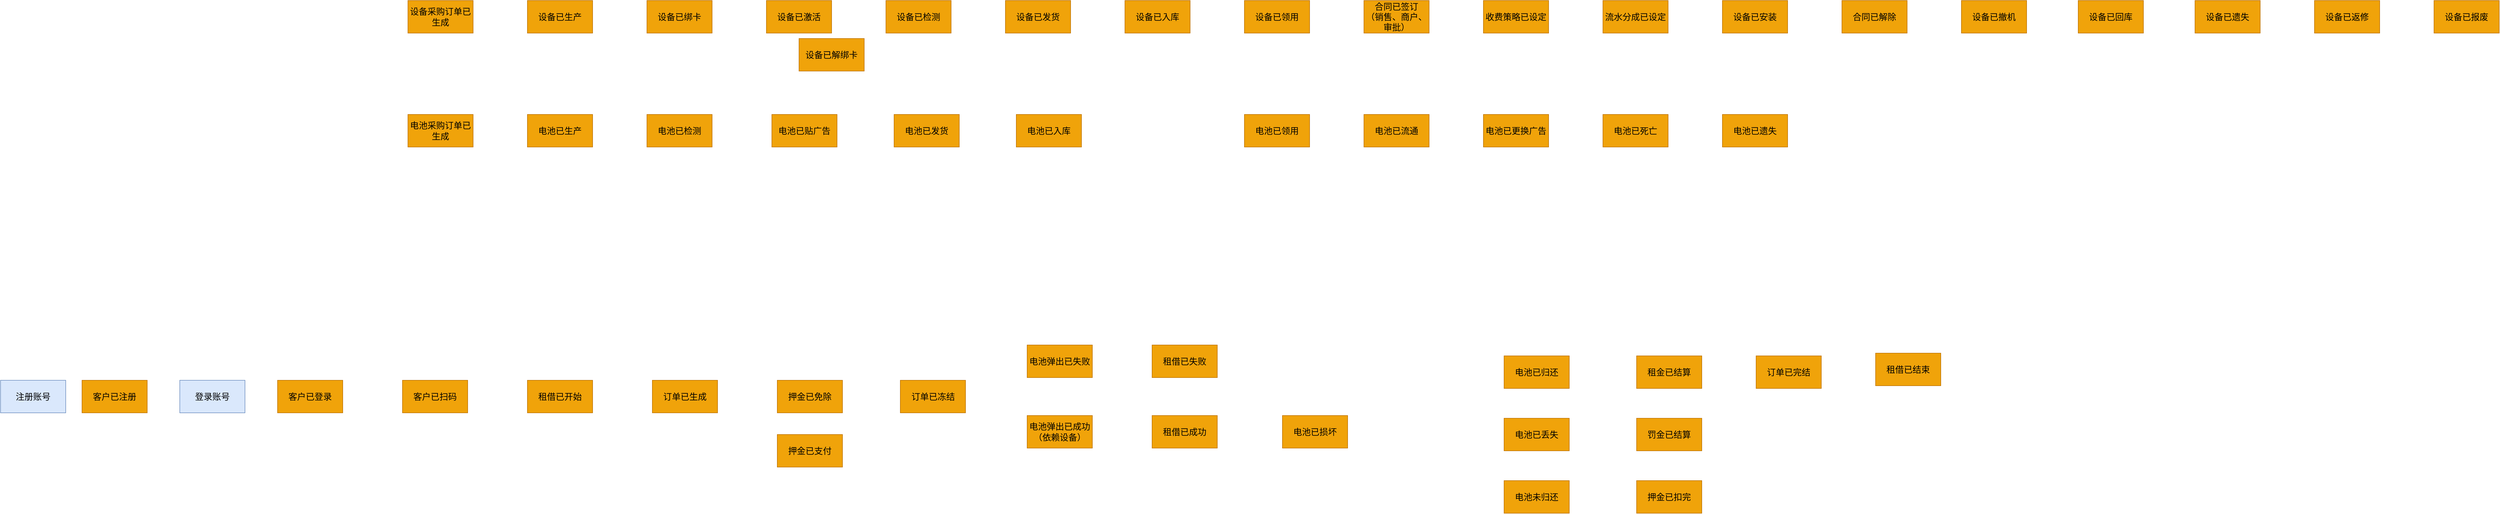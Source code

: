 <mxfile version="12.3.8" type="github" pages="1">
  <diagram id="PaWVrE_bjgCVeMJHbKoL" name="Page-1">
    <mxGraphModel dx="3877" dy="749" grid="1" gridSize="10" guides="1" tooltips="1" connect="1" arrows="1" fold="1" page="1" pageScale="1" pageWidth="827" pageHeight="1169" math="0" shadow="0">
      <root>
        <mxCell id="0"/>
        <mxCell id="1" parent="0"/>
        <mxCell id="Uv2NzFDJamYf4xEThqLQ-1" value="设备已发货" style="rounded=0;whiteSpace=wrap;html=1;fillColor=#f0a30a;strokeColor=#BD7000;fontColor=#000000;fontSize=16;" parent="1" vertex="1">
          <mxGeometry x="130" y="170" width="120" height="60" as="geometry"/>
        </mxCell>
        <mxCell id="qlIPXGJpVj5MMrCKtFdA-2" value="设备已检测" style="rounded=0;whiteSpace=wrap;html=1;strokeColor=#BD7000;fillColor=#f0a30a;fontSize=16;" parent="1" vertex="1">
          <mxGeometry x="-90" y="170" width="120" height="60" as="geometry"/>
        </mxCell>
        <mxCell id="qlIPXGJpVj5MMrCKtFdA-3" value="设备已激活" style="rounded=0;whiteSpace=wrap;html=1;strokeColor=#BD7000;fillColor=#f0a30a;fontSize=16;" parent="1" vertex="1">
          <mxGeometry x="-310" y="170" width="120" height="60" as="geometry"/>
        </mxCell>
        <mxCell id="qlIPXGJpVj5MMrCKtFdA-4" value="设备已解绑卡" style="rounded=0;whiteSpace=wrap;html=1;strokeColor=#BD7000;fillColor=#f0a30a;fontSize=16;" parent="1" vertex="1">
          <mxGeometry x="-250" y="240" width="120" height="60" as="geometry"/>
        </mxCell>
        <mxCell id="qlIPXGJpVj5MMrCKtFdA-5" value="设备已绑卡" style="rounded=0;whiteSpace=wrap;html=1;strokeColor=#BD7000;fillColor=#f0a30a;fontSize=16;" parent="1" vertex="1">
          <mxGeometry x="-530" y="170" width="120" height="60" as="geometry"/>
        </mxCell>
        <mxCell id="qlIPXGJpVj5MMrCKtFdA-6" value="设备已生产" style="rounded=0;whiteSpace=wrap;html=1;strokeColor=#BD7000;fillColor=#f0a30a;fontSize=16;" parent="1" vertex="1">
          <mxGeometry x="-750" y="170" width="120" height="60" as="geometry"/>
        </mxCell>
        <mxCell id="qlIPXGJpVj5MMrCKtFdA-7" value="设备采购订单已生成" style="rounded=0;whiteSpace=wrap;html=1;strokeColor=#BD7000;fillColor=#f0a30a;fontSize=16;" parent="1" vertex="1">
          <mxGeometry x="-970" y="170" width="120" height="60" as="geometry"/>
        </mxCell>
        <mxCell id="qlIPXGJpVj5MMrCKtFdA-8" value="电池采购订单已生成" style="rounded=0;whiteSpace=wrap;html=1;strokeColor=#BD7000;fillColor=#f0a30a;fontSize=16;" parent="1" vertex="1">
          <mxGeometry x="-970" y="380" width="120" height="60" as="geometry"/>
        </mxCell>
        <mxCell id="qlIPXGJpVj5MMrCKtFdA-9" value="电池已生产" style="rounded=0;whiteSpace=wrap;html=1;strokeColor=#BD7000;fillColor=#f0a30a;fontSize=16;" parent="1" vertex="1">
          <mxGeometry x="-750" y="380" width="120" height="60" as="geometry"/>
        </mxCell>
        <mxCell id="qlIPXGJpVj5MMrCKtFdA-10" value="电池已检测" style="rounded=0;whiteSpace=wrap;html=1;strokeColor=#BD7000;fillColor=#f0a30a;fontSize=16;" parent="1" vertex="1">
          <mxGeometry x="-530" y="380" width="120" height="60" as="geometry"/>
        </mxCell>
        <mxCell id="qlIPXGJpVj5MMrCKtFdA-11" value="电池已贴广告" style="rounded=0;whiteSpace=wrap;html=1;strokeColor=#BD7000;fillColor=#f0a30a;fontSize=16;" parent="1" vertex="1">
          <mxGeometry x="-300" y="380" width="120" height="60" as="geometry"/>
        </mxCell>
        <mxCell id="qlIPXGJpVj5MMrCKtFdA-12" value="电池已发货" style="rounded=0;whiteSpace=wrap;html=1;strokeColor=#BD7000;fillColor=#f0a30a;fontSize=16;" parent="1" vertex="1">
          <mxGeometry x="-75" y="380" width="120" height="60" as="geometry"/>
        </mxCell>
        <mxCell id="qlIPXGJpVj5MMrCKtFdA-13" value="设备已入库" style="rounded=0;whiteSpace=wrap;html=1;fillColor=#f0a30a;strokeColor=#BD7000;fontColor=#000000;fontSize=16;" parent="1" vertex="1">
          <mxGeometry x="350" y="170" width="120" height="60" as="geometry"/>
        </mxCell>
        <mxCell id="qlIPXGJpVj5MMrCKtFdA-14" value="电池已入库" style="rounded=0;whiteSpace=wrap;html=1;fillColor=#f0a30a;strokeColor=#BD7000;fontColor=#000000;fontSize=16;" parent="1" vertex="1">
          <mxGeometry x="150" y="380" width="120" height="60" as="geometry"/>
        </mxCell>
        <mxCell id="qlIPXGJpVj5MMrCKtFdA-15" value="设备已领用" style="rounded=0;whiteSpace=wrap;html=1;fillColor=#f0a30a;strokeColor=#BD7000;fontColor=#000000;fontSize=16;" parent="1" vertex="1">
          <mxGeometry x="570" y="170" width="120" height="60" as="geometry"/>
        </mxCell>
        <mxCell id="qlIPXGJpVj5MMrCKtFdA-16" value="电池已领用" style="rounded=0;whiteSpace=wrap;html=1;fillColor=#f0a30a;strokeColor=#BD7000;fontColor=#000000;fontSize=16;" parent="1" vertex="1">
          <mxGeometry x="570" y="380" width="120" height="60" as="geometry"/>
        </mxCell>
        <mxCell id="qlIPXGJpVj5MMrCKtFdA-17" value="合同已签订&lt;br&gt;（销售、商户、审批）" style="rounded=0;whiteSpace=wrap;html=1;fillColor=#f0a30a;strokeColor=#BD7000;fontColor=#000000;fontSize=16;" parent="1" vertex="1">
          <mxGeometry x="790" y="170" width="120" height="60" as="geometry"/>
        </mxCell>
        <mxCell id="qlIPXGJpVj5MMrCKtFdA-18" value="电池已流通" style="rounded=0;whiteSpace=wrap;html=1;fillColor=#f0a30a;strokeColor=#BD7000;fontColor=#000000;fontSize=16;" parent="1" vertex="1">
          <mxGeometry x="790" y="380" width="120" height="60" as="geometry"/>
        </mxCell>
        <mxCell id="qlIPXGJpVj5MMrCKtFdA-19" value="电池已死亡" style="rounded=0;whiteSpace=wrap;html=1;fillColor=#f0a30a;strokeColor=#BD7000;fontColor=#000000;fontSize=16;" parent="1" vertex="1">
          <mxGeometry x="1230" y="380" width="120" height="60" as="geometry"/>
        </mxCell>
        <mxCell id="qlIPXGJpVj5MMrCKtFdA-20" value="电池已遗失" style="rounded=0;whiteSpace=wrap;html=1;fillColor=#f0a30a;strokeColor=#BD7000;fontColor=#000000;fontSize=16;" parent="1" vertex="1">
          <mxGeometry x="1450" y="380" width="120" height="60" as="geometry"/>
        </mxCell>
        <mxCell id="qlIPXGJpVj5MMrCKtFdA-21" value="收费策略已设定" style="rounded=0;whiteSpace=wrap;html=1;fillColor=#f0a30a;strokeColor=#BD7000;fontColor=#000000;fontSize=16;" parent="1" vertex="1">
          <mxGeometry x="1010" y="170" width="120" height="60" as="geometry"/>
        </mxCell>
        <mxCell id="qlIPXGJpVj5MMrCKtFdA-22" value="流水分成已设定" style="rounded=0;whiteSpace=wrap;html=1;fillColor=#f0a30a;strokeColor=#BD7000;fontColor=#000000;fontSize=16;" parent="1" vertex="1">
          <mxGeometry x="1230" y="170" width="120" height="60" as="geometry"/>
        </mxCell>
        <mxCell id="qlIPXGJpVj5MMrCKtFdA-23" value="合同已解除" style="rounded=0;whiteSpace=wrap;html=1;fillColor=#f0a30a;strokeColor=#BD7000;fontColor=#000000;fontSize=16;" parent="1" vertex="1">
          <mxGeometry x="1670" y="170" width="120" height="60" as="geometry"/>
        </mxCell>
        <mxCell id="qlIPXGJpVj5MMrCKtFdA-24" value="设备已撤机" style="rounded=0;whiteSpace=wrap;html=1;fillColor=#f0a30a;strokeColor=#BD7000;fontColor=#000000;fontSize=16;" parent="1" vertex="1">
          <mxGeometry x="1890" y="170" width="120" height="60" as="geometry"/>
        </mxCell>
        <mxCell id="qlIPXGJpVj5MMrCKtFdA-25" value="设备已遗失" style="rounded=0;whiteSpace=wrap;html=1;fillColor=#f0a30a;strokeColor=#BD7000;fontColor=#000000;fontSize=16;" parent="1" vertex="1">
          <mxGeometry x="2320" y="170" width="120" height="60" as="geometry"/>
        </mxCell>
        <mxCell id="qlIPXGJpVj5MMrCKtFdA-26" value="设备已返修" style="rounded=0;whiteSpace=wrap;html=1;fillColor=#f0a30a;strokeColor=#BD7000;fontColor=#000000;fontSize=16;" parent="1" vertex="1">
          <mxGeometry x="2540" y="170" width="120" height="60" as="geometry"/>
        </mxCell>
        <mxCell id="qlIPXGJpVj5MMrCKtFdA-27" value="设备已报废" style="rounded=0;whiteSpace=wrap;html=1;fillColor=#f0a30a;strokeColor=#BD7000;fontColor=#000000;fontSize=16;" parent="1" vertex="1">
          <mxGeometry x="2760" y="170" width="120" height="60" as="geometry"/>
        </mxCell>
        <mxCell id="qlIPXGJpVj5MMrCKtFdA-28" value="设备已安装" style="rounded=0;whiteSpace=wrap;html=1;fillColor=#f0a30a;strokeColor=#BD7000;fontColor=#000000;fontSize=16;" parent="1" vertex="1">
          <mxGeometry x="1450" y="170" width="120" height="60" as="geometry"/>
        </mxCell>
        <mxCell id="qlIPXGJpVj5MMrCKtFdA-29" value="设备已回库" style="rounded=0;whiteSpace=wrap;html=1;fillColor=#f0a30a;strokeColor=#BD7000;fontColor=#000000;fontSize=16;" parent="1" vertex="1">
          <mxGeometry x="2105" y="170" width="120" height="60" as="geometry"/>
        </mxCell>
        <mxCell id="qlIPXGJpVj5MMrCKtFdA-30" value="客户已注册" style="rounded=0;whiteSpace=wrap;html=1;strokeColor=#BD7000;fillColor=#f0a30a;fontSize=16;" parent="1" vertex="1">
          <mxGeometry x="-1570" y="870" width="120" height="60" as="geometry"/>
        </mxCell>
        <mxCell id="qlIPXGJpVj5MMrCKtFdA-31" value="客户已扫码" style="rounded=0;whiteSpace=wrap;html=1;strokeColor=#BD7000;fillColor=#f0a30a;fontSize=16;" parent="1" vertex="1">
          <mxGeometry x="-980" y="870" width="120" height="60" as="geometry"/>
        </mxCell>
        <mxCell id="qlIPXGJpVj5MMrCKtFdA-33" value="押金已支付" style="rounded=0;whiteSpace=wrap;html=1;strokeColor=#BD7000;fillColor=#f0a30a;fontSize=16;" parent="1" vertex="1">
          <mxGeometry x="-290" y="970" width="120" height="60" as="geometry"/>
        </mxCell>
        <mxCell id="qlIPXGJpVj5MMrCKtFdA-34" value="电池弹出已成功&lt;br&gt;（依赖设备）" style="rounded=0;whiteSpace=wrap;html=1;strokeColor=#BD7000;fillColor=#f0a30a;fontSize=16;" parent="1" vertex="1">
          <mxGeometry x="170" y="935" width="120" height="60" as="geometry"/>
        </mxCell>
        <mxCell id="qlIPXGJpVj5MMrCKtFdA-35" value="电池已归还" style="rounded=0;whiteSpace=wrap;html=1;strokeColor=#BD7000;fillColor=#f0a30a;fontSize=16;" parent="1" vertex="1">
          <mxGeometry x="1048" y="825" width="120" height="60" as="geometry"/>
        </mxCell>
        <mxCell id="qlIPXGJpVj5MMrCKtFdA-36" value="订单已生成" style="rounded=0;whiteSpace=wrap;html=1;strokeColor=#BD7000;fillColor=#f0a30a;fontSize=16;" parent="1" vertex="1">
          <mxGeometry x="-520" y="870" width="120" height="60" as="geometry"/>
        </mxCell>
        <mxCell id="qlIPXGJpVj5MMrCKtFdA-37" value="租金已结算" style="rounded=0;whiteSpace=wrap;html=1;strokeColor=#BD7000;fillColor=#f0a30a;fontSize=16;" parent="1" vertex="1">
          <mxGeometry x="1292" y="825" width="120" height="60" as="geometry"/>
        </mxCell>
        <mxCell id="qlIPXGJpVj5MMrCKtFdA-38" value="订单已完结" style="rounded=0;whiteSpace=wrap;html=1;strokeColor=#BD7000;fillColor=#f0a30a;fontSize=16;" parent="1" vertex="1">
          <mxGeometry x="1512" y="825" width="120" height="60" as="geometry"/>
        </mxCell>
        <mxCell id="qlIPXGJpVj5MMrCKtFdA-39" value="电池已更换广告" style="rounded=0;whiteSpace=wrap;html=1;fillColor=#f0a30a;strokeColor=#BD7000;fontColor=#000000;fontSize=16;" parent="1" vertex="1">
          <mxGeometry x="1010" y="380" width="120" height="60" as="geometry"/>
        </mxCell>
        <mxCell id="jIkyvSVbxXbPpyPXH2d0-1" value="押金已免除" style="rounded=0;whiteSpace=wrap;html=1;strokeColor=#BD7000;fillColor=#f0a30a;fontSize=16;" parent="1" vertex="1">
          <mxGeometry x="-290" y="870" width="120" height="60" as="geometry"/>
        </mxCell>
        <mxCell id="jIkyvSVbxXbPpyPXH2d0-2" value="电池弹出已失败" style="rounded=0;whiteSpace=wrap;html=1;strokeColor=#BD7000;fillColor=#f0a30a;fontSize=16;" parent="1" vertex="1">
          <mxGeometry x="170" y="805" width="120" height="60" as="geometry"/>
        </mxCell>
        <mxCell id="jIkyvSVbxXbPpyPXH2d0-3" value="租借已成功" style="rounded=0;whiteSpace=wrap;html=1;strokeColor=#BD7000;fillColor=#f0a30a;fontSize=16;" parent="1" vertex="1">
          <mxGeometry x="400" y="935" width="120" height="60" as="geometry"/>
        </mxCell>
        <mxCell id="jIkyvSVbxXbPpyPXH2d0-4" value="订单已冻结" style="rounded=0;whiteSpace=wrap;html=1;strokeColor=#BD7000;fillColor=#f0a30a;fontSize=16;" parent="1" vertex="1">
          <mxGeometry x="-63.5" y="870" width="120" height="60" as="geometry"/>
        </mxCell>
        <mxCell id="jIkyvSVbxXbPpyPXH2d0-5" value="客户已登录" style="rounded=0;whiteSpace=wrap;html=1;strokeColor=#BD7000;fillColor=#f0a30a;fontSize=16;" parent="1" vertex="1">
          <mxGeometry x="-1210" y="870" width="120" height="60" as="geometry"/>
        </mxCell>
        <mxCell id="jIkyvSVbxXbPpyPXH2d0-6" value="租借已开始" style="rounded=0;whiteSpace=wrap;html=1;strokeColor=#BD7000;fillColor=#f0a30a;fontSize=16;" parent="1" vertex="1">
          <mxGeometry x="-750" y="870" width="120" height="60" as="geometry"/>
        </mxCell>
        <mxCell id="jIkyvSVbxXbPpyPXH2d0-7" value="租借已结束" style="rounded=0;whiteSpace=wrap;html=1;strokeColor=#BD7000;fillColor=#f0a30a;fontSize=16;" parent="1" vertex="1">
          <mxGeometry x="1732" y="820" width="120" height="60" as="geometry"/>
        </mxCell>
        <mxCell id="jIkyvSVbxXbPpyPXH2d0-8" value="租借已失败" style="rounded=0;whiteSpace=wrap;html=1;strokeColor=#BD7000;fillColor=#f0a30a;fontSize=16;" parent="1" vertex="1">
          <mxGeometry x="400" y="805" width="120" height="60" as="geometry"/>
        </mxCell>
        <mxCell id="jIkyvSVbxXbPpyPXH2d0-9" value="电池已丢失" style="rounded=0;whiteSpace=wrap;html=1;strokeColor=#BD7000;fillColor=#f0a30a;fontSize=16;" parent="1" vertex="1">
          <mxGeometry x="1048" y="940" width="120" height="60" as="geometry"/>
        </mxCell>
        <mxCell id="jIkyvSVbxXbPpyPXH2d0-10" value="罚金已结算" style="rounded=0;whiteSpace=wrap;html=1;strokeColor=#BD7000;fillColor=#f0a30a;fontSize=16;" parent="1" vertex="1">
          <mxGeometry x="1292" y="940" width="120" height="60" as="geometry"/>
        </mxCell>
        <mxCell id="t114s9SIJll-Zf4ueO5M-1" value="押金已扣完" style="rounded=0;whiteSpace=wrap;html=1;strokeColor=#BD7000;fillColor=#f0a30a;fontSize=16;" vertex="1" parent="1">
          <mxGeometry x="1292" y="1055" width="120" height="60" as="geometry"/>
        </mxCell>
        <mxCell id="t114s9SIJll-Zf4ueO5M-2" value="电池已损坏" style="rounded=0;whiteSpace=wrap;html=1;strokeColor=#BD7000;fillColor=#f0a30a;fontSize=16;" vertex="1" parent="1">
          <mxGeometry x="640" y="935" width="120" height="60" as="geometry"/>
        </mxCell>
        <mxCell id="t114s9SIJll-Zf4ueO5M-3" value="电池未归还" style="rounded=0;whiteSpace=wrap;html=1;strokeColor=#BD7000;fillColor=#f0a30a;fontSize=16;" vertex="1" parent="1">
          <mxGeometry x="1048" y="1055" width="120" height="60" as="geometry"/>
        </mxCell>
        <mxCell id="t114s9SIJll-Zf4ueO5M-4" value="注册账号" style="rounded=0;whiteSpace=wrap;html=1;strokeColor=#6c8ebf;fillColor=#dae8fc;fontSize=16;" vertex="1" parent="1">
          <mxGeometry x="-1720" y="870" width="120" height="60" as="geometry"/>
        </mxCell>
        <mxCell id="t114s9SIJll-Zf4ueO5M-5" value="登录账号" style="rounded=0;whiteSpace=wrap;html=1;strokeColor=#6c8ebf;fillColor=#dae8fc;fontSize=16;" vertex="1" parent="1">
          <mxGeometry x="-1390" y="870" width="120" height="60" as="geometry"/>
        </mxCell>
      </root>
    </mxGraphModel>
  </diagram>
</mxfile>
